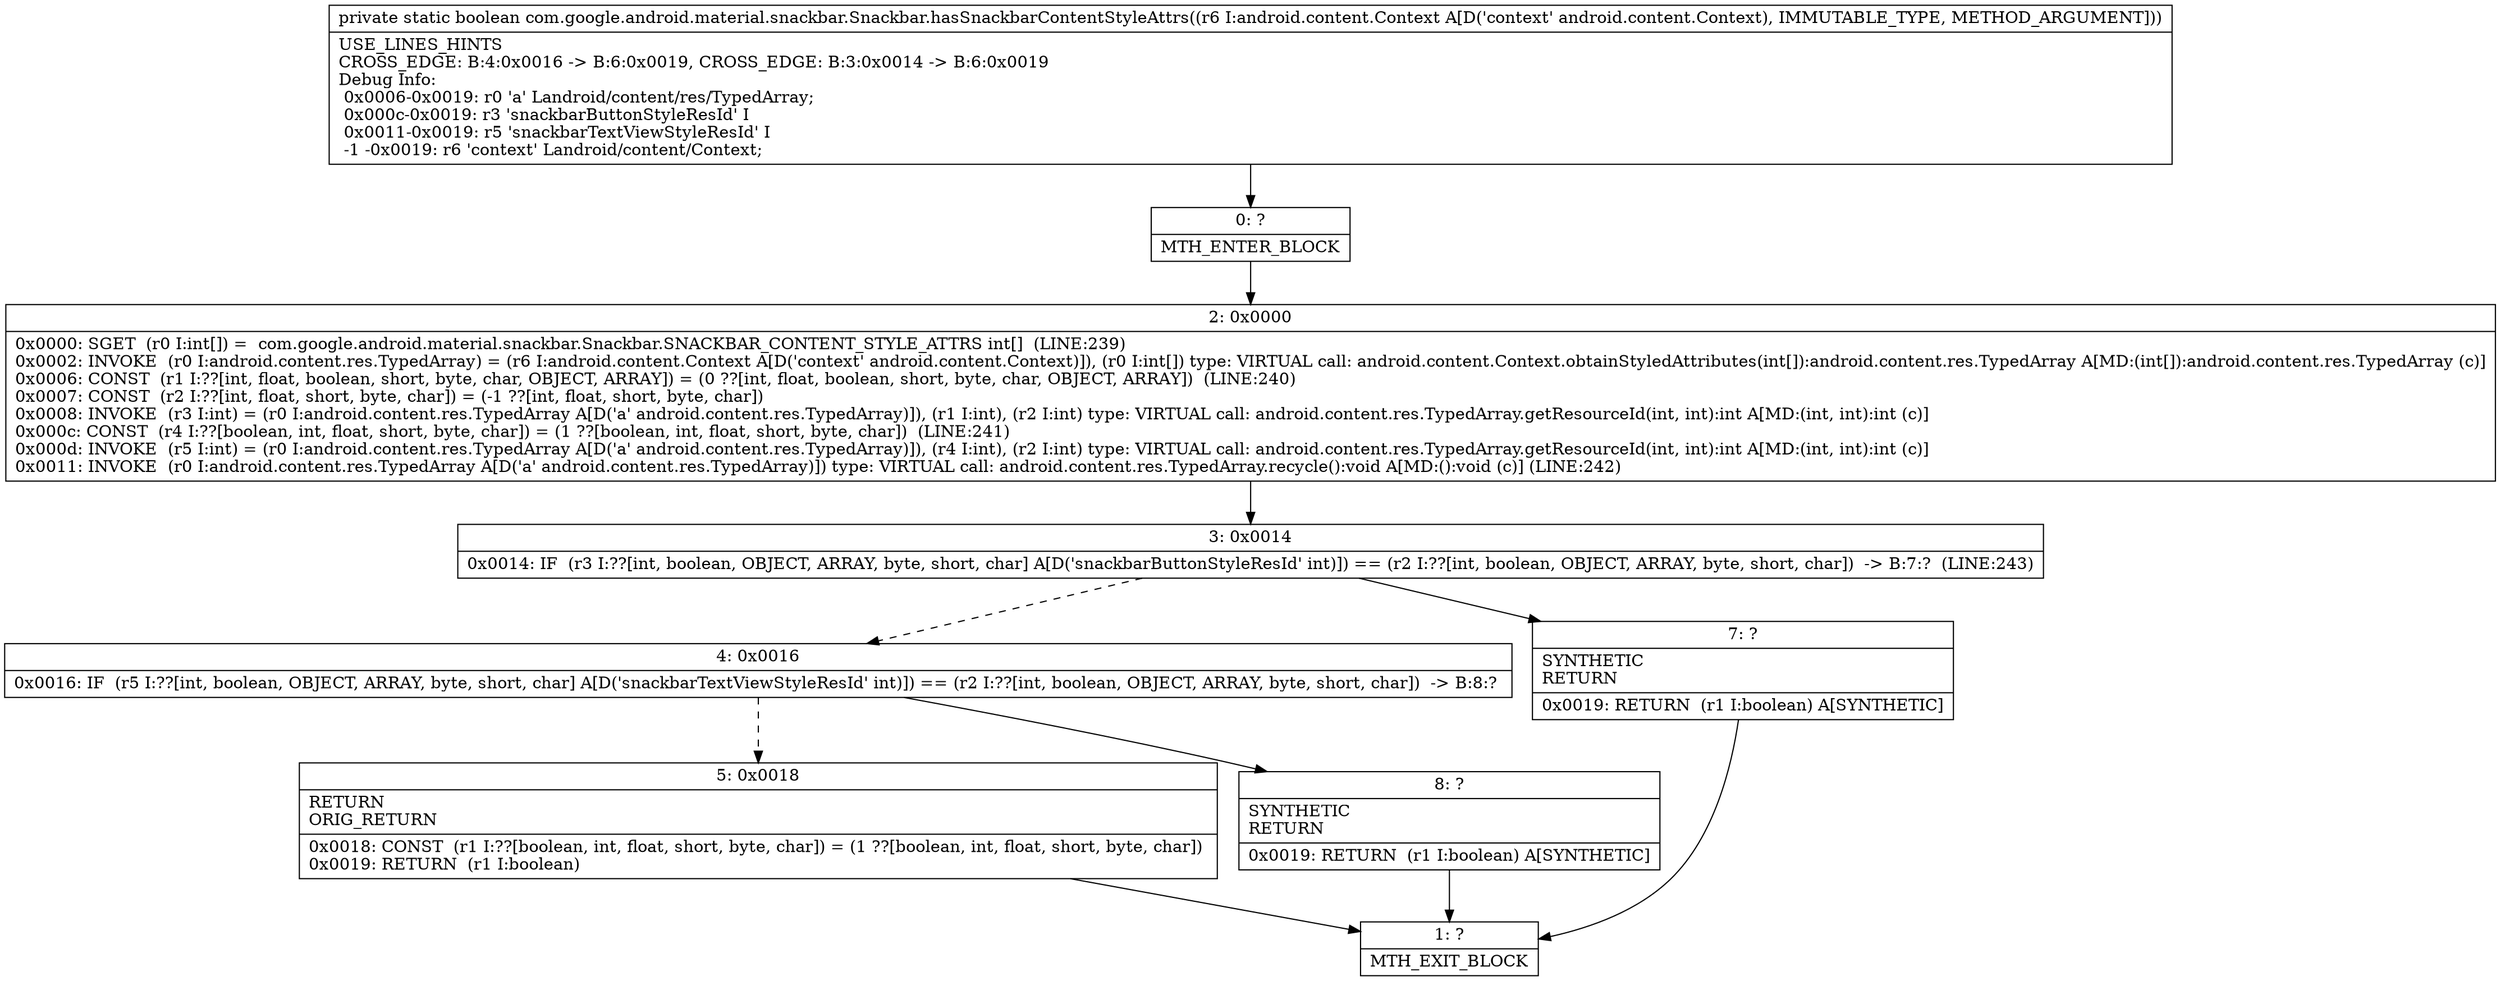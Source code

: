 digraph "CFG forcom.google.android.material.snackbar.Snackbar.hasSnackbarContentStyleAttrs(Landroid\/content\/Context;)Z" {
Node_0 [shape=record,label="{0\:\ ?|MTH_ENTER_BLOCK\l}"];
Node_2 [shape=record,label="{2\:\ 0x0000|0x0000: SGET  (r0 I:int[]) =  com.google.android.material.snackbar.Snackbar.SNACKBAR_CONTENT_STYLE_ATTRS int[]  (LINE:239)\l0x0002: INVOKE  (r0 I:android.content.res.TypedArray) = (r6 I:android.content.Context A[D('context' android.content.Context)]), (r0 I:int[]) type: VIRTUAL call: android.content.Context.obtainStyledAttributes(int[]):android.content.res.TypedArray A[MD:(int[]):android.content.res.TypedArray (c)]\l0x0006: CONST  (r1 I:??[int, float, boolean, short, byte, char, OBJECT, ARRAY]) = (0 ??[int, float, boolean, short, byte, char, OBJECT, ARRAY])  (LINE:240)\l0x0007: CONST  (r2 I:??[int, float, short, byte, char]) = (\-1 ??[int, float, short, byte, char]) \l0x0008: INVOKE  (r3 I:int) = (r0 I:android.content.res.TypedArray A[D('a' android.content.res.TypedArray)]), (r1 I:int), (r2 I:int) type: VIRTUAL call: android.content.res.TypedArray.getResourceId(int, int):int A[MD:(int, int):int (c)]\l0x000c: CONST  (r4 I:??[boolean, int, float, short, byte, char]) = (1 ??[boolean, int, float, short, byte, char])  (LINE:241)\l0x000d: INVOKE  (r5 I:int) = (r0 I:android.content.res.TypedArray A[D('a' android.content.res.TypedArray)]), (r4 I:int), (r2 I:int) type: VIRTUAL call: android.content.res.TypedArray.getResourceId(int, int):int A[MD:(int, int):int (c)]\l0x0011: INVOKE  (r0 I:android.content.res.TypedArray A[D('a' android.content.res.TypedArray)]) type: VIRTUAL call: android.content.res.TypedArray.recycle():void A[MD:():void (c)] (LINE:242)\l}"];
Node_3 [shape=record,label="{3\:\ 0x0014|0x0014: IF  (r3 I:??[int, boolean, OBJECT, ARRAY, byte, short, char] A[D('snackbarButtonStyleResId' int)]) == (r2 I:??[int, boolean, OBJECT, ARRAY, byte, short, char])  \-\> B:7:?  (LINE:243)\l}"];
Node_4 [shape=record,label="{4\:\ 0x0016|0x0016: IF  (r5 I:??[int, boolean, OBJECT, ARRAY, byte, short, char] A[D('snackbarTextViewStyleResId' int)]) == (r2 I:??[int, boolean, OBJECT, ARRAY, byte, short, char])  \-\> B:8:? \l}"];
Node_5 [shape=record,label="{5\:\ 0x0018|RETURN\lORIG_RETURN\l|0x0018: CONST  (r1 I:??[boolean, int, float, short, byte, char]) = (1 ??[boolean, int, float, short, byte, char]) \l0x0019: RETURN  (r1 I:boolean) \l}"];
Node_1 [shape=record,label="{1\:\ ?|MTH_EXIT_BLOCK\l}"];
Node_8 [shape=record,label="{8\:\ ?|SYNTHETIC\lRETURN\l|0x0019: RETURN  (r1 I:boolean) A[SYNTHETIC]\l}"];
Node_7 [shape=record,label="{7\:\ ?|SYNTHETIC\lRETURN\l|0x0019: RETURN  (r1 I:boolean) A[SYNTHETIC]\l}"];
MethodNode[shape=record,label="{private static boolean com.google.android.material.snackbar.Snackbar.hasSnackbarContentStyleAttrs((r6 I:android.content.Context A[D('context' android.content.Context), IMMUTABLE_TYPE, METHOD_ARGUMENT]))  | USE_LINES_HINTS\lCROSS_EDGE: B:4:0x0016 \-\> B:6:0x0019, CROSS_EDGE: B:3:0x0014 \-\> B:6:0x0019\lDebug Info:\l  0x0006\-0x0019: r0 'a' Landroid\/content\/res\/TypedArray;\l  0x000c\-0x0019: r3 'snackbarButtonStyleResId' I\l  0x0011\-0x0019: r5 'snackbarTextViewStyleResId' I\l  \-1 \-0x0019: r6 'context' Landroid\/content\/Context;\l}"];
MethodNode -> Node_0;Node_0 -> Node_2;
Node_2 -> Node_3;
Node_3 -> Node_4[style=dashed];
Node_3 -> Node_7;
Node_4 -> Node_5[style=dashed];
Node_4 -> Node_8;
Node_5 -> Node_1;
Node_8 -> Node_1;
Node_7 -> Node_1;
}


